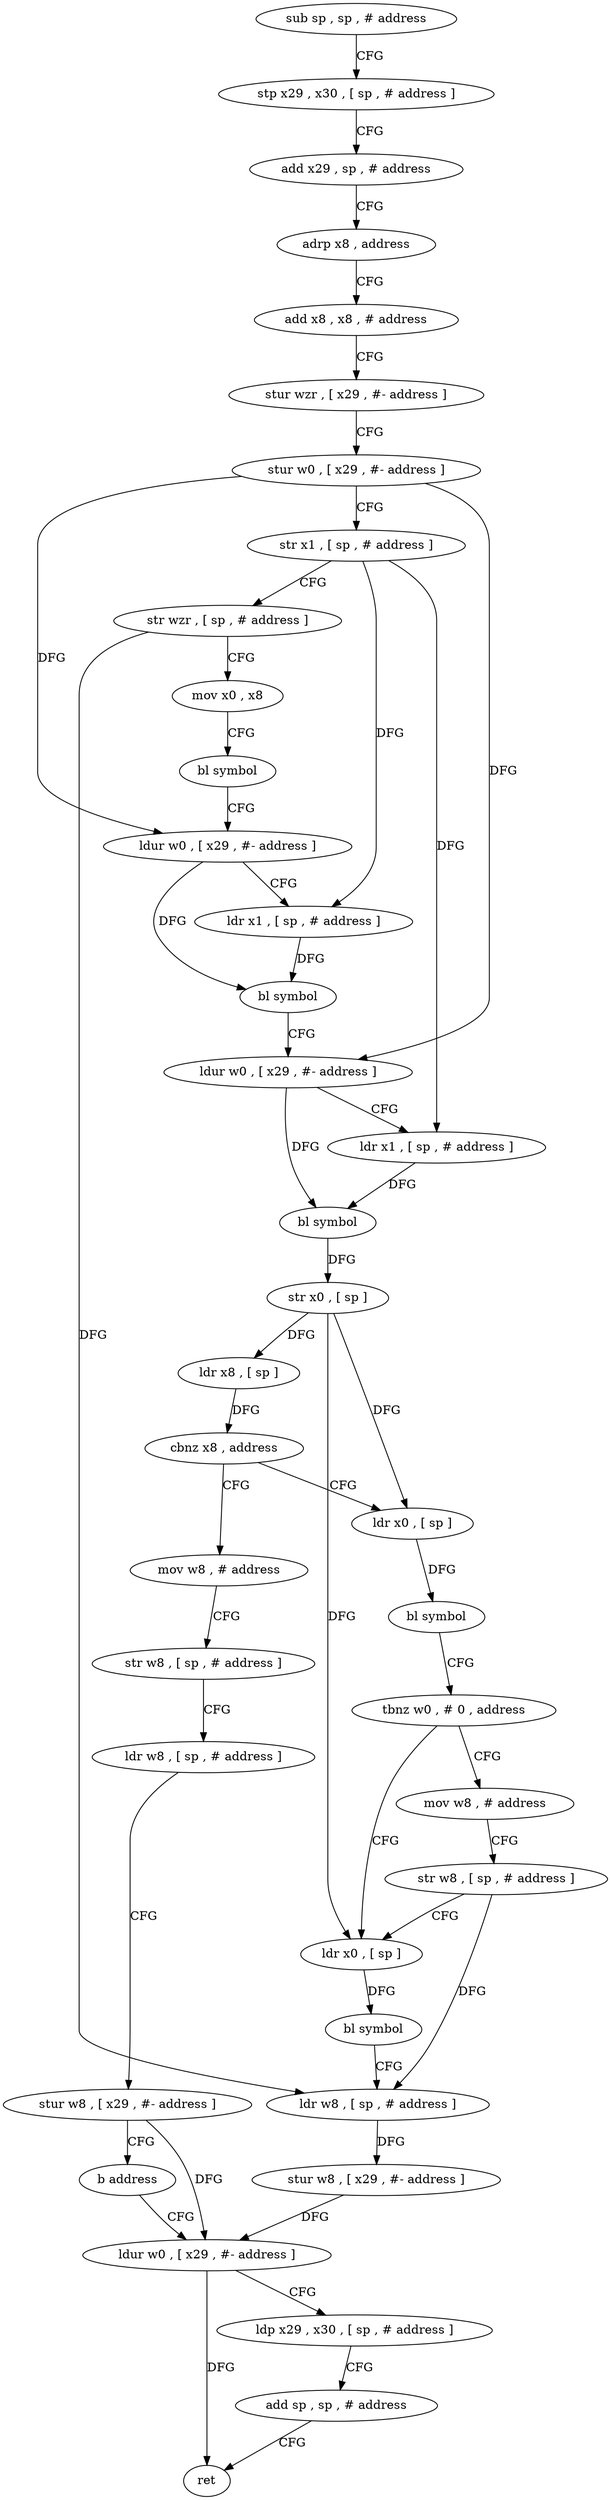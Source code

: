 digraph "func" {
"4220564" [label = "sub sp , sp , # address" ]
"4220568" [label = "stp x29 , x30 , [ sp , # address ]" ]
"4220572" [label = "add x29 , sp , # address" ]
"4220576" [label = "adrp x8 , address" ]
"4220580" [label = "add x8 , x8 , # address" ]
"4220584" [label = "stur wzr , [ x29 , #- address ]" ]
"4220588" [label = "stur w0 , [ x29 , #- address ]" ]
"4220592" [label = "str x1 , [ sp , # address ]" ]
"4220596" [label = "str wzr , [ sp , # address ]" ]
"4220600" [label = "mov x0 , x8" ]
"4220604" [label = "bl symbol" ]
"4220608" [label = "ldur w0 , [ x29 , #- address ]" ]
"4220612" [label = "ldr x1 , [ sp , # address ]" ]
"4220616" [label = "bl symbol" ]
"4220620" [label = "ldur w0 , [ x29 , #- address ]" ]
"4220624" [label = "ldr x1 , [ sp , # address ]" ]
"4220628" [label = "bl symbol" ]
"4220632" [label = "str x0 , [ sp ]" ]
"4220636" [label = "ldr x8 , [ sp ]" ]
"4220640" [label = "cbnz x8 , address" ]
"4220664" [label = "ldr x0 , [ sp ]" ]
"4220644" [label = "mov w8 , # address" ]
"4220668" [label = "bl symbol" ]
"4220672" [label = "tbnz w0 , # 0 , address" ]
"4220684" [label = "ldr x0 , [ sp ]" ]
"4220676" [label = "mov w8 , # address" ]
"4220648" [label = "str w8 , [ sp , # address ]" ]
"4220652" [label = "ldr w8 , [ sp , # address ]" ]
"4220656" [label = "stur w8 , [ x29 , #- address ]" ]
"4220660" [label = "b address" ]
"4220700" [label = "ldur w0 , [ x29 , #- address ]" ]
"4220688" [label = "bl symbol" ]
"4220692" [label = "ldr w8 , [ sp , # address ]" ]
"4220696" [label = "stur w8 , [ x29 , #- address ]" ]
"4220680" [label = "str w8 , [ sp , # address ]" ]
"4220704" [label = "ldp x29 , x30 , [ sp , # address ]" ]
"4220708" [label = "add sp , sp , # address" ]
"4220712" [label = "ret" ]
"4220564" -> "4220568" [ label = "CFG" ]
"4220568" -> "4220572" [ label = "CFG" ]
"4220572" -> "4220576" [ label = "CFG" ]
"4220576" -> "4220580" [ label = "CFG" ]
"4220580" -> "4220584" [ label = "CFG" ]
"4220584" -> "4220588" [ label = "CFG" ]
"4220588" -> "4220592" [ label = "CFG" ]
"4220588" -> "4220608" [ label = "DFG" ]
"4220588" -> "4220620" [ label = "DFG" ]
"4220592" -> "4220596" [ label = "CFG" ]
"4220592" -> "4220612" [ label = "DFG" ]
"4220592" -> "4220624" [ label = "DFG" ]
"4220596" -> "4220600" [ label = "CFG" ]
"4220596" -> "4220692" [ label = "DFG" ]
"4220600" -> "4220604" [ label = "CFG" ]
"4220604" -> "4220608" [ label = "CFG" ]
"4220608" -> "4220612" [ label = "CFG" ]
"4220608" -> "4220616" [ label = "DFG" ]
"4220612" -> "4220616" [ label = "DFG" ]
"4220616" -> "4220620" [ label = "CFG" ]
"4220620" -> "4220624" [ label = "CFG" ]
"4220620" -> "4220628" [ label = "DFG" ]
"4220624" -> "4220628" [ label = "DFG" ]
"4220628" -> "4220632" [ label = "DFG" ]
"4220632" -> "4220636" [ label = "DFG" ]
"4220632" -> "4220664" [ label = "DFG" ]
"4220632" -> "4220684" [ label = "DFG" ]
"4220636" -> "4220640" [ label = "DFG" ]
"4220640" -> "4220664" [ label = "CFG" ]
"4220640" -> "4220644" [ label = "CFG" ]
"4220664" -> "4220668" [ label = "DFG" ]
"4220644" -> "4220648" [ label = "CFG" ]
"4220668" -> "4220672" [ label = "CFG" ]
"4220672" -> "4220684" [ label = "CFG" ]
"4220672" -> "4220676" [ label = "CFG" ]
"4220684" -> "4220688" [ label = "DFG" ]
"4220676" -> "4220680" [ label = "CFG" ]
"4220648" -> "4220652" [ label = "CFG" ]
"4220652" -> "4220656" [ label = "CFG" ]
"4220656" -> "4220660" [ label = "CFG" ]
"4220656" -> "4220700" [ label = "DFG" ]
"4220660" -> "4220700" [ label = "CFG" ]
"4220700" -> "4220704" [ label = "CFG" ]
"4220700" -> "4220712" [ label = "DFG" ]
"4220688" -> "4220692" [ label = "CFG" ]
"4220692" -> "4220696" [ label = "DFG" ]
"4220696" -> "4220700" [ label = "DFG" ]
"4220680" -> "4220684" [ label = "CFG" ]
"4220680" -> "4220692" [ label = "DFG" ]
"4220704" -> "4220708" [ label = "CFG" ]
"4220708" -> "4220712" [ label = "CFG" ]
}
